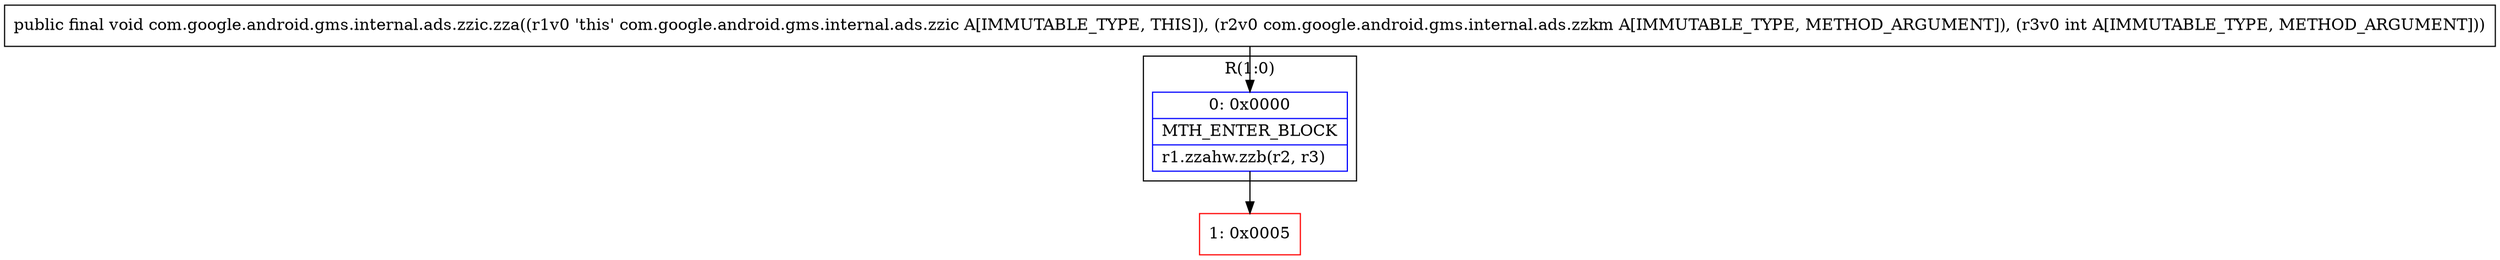 digraph "CFG forcom.google.android.gms.internal.ads.zzic.zza(Lcom\/google\/android\/gms\/internal\/ads\/zzkm;I)V" {
subgraph cluster_Region_672098639 {
label = "R(1:0)";
node [shape=record,color=blue];
Node_0 [shape=record,label="{0\:\ 0x0000|MTH_ENTER_BLOCK\l|r1.zzahw.zzb(r2, r3)\l}"];
}
Node_1 [shape=record,color=red,label="{1\:\ 0x0005}"];
MethodNode[shape=record,label="{public final void com.google.android.gms.internal.ads.zzic.zza((r1v0 'this' com.google.android.gms.internal.ads.zzic A[IMMUTABLE_TYPE, THIS]), (r2v0 com.google.android.gms.internal.ads.zzkm A[IMMUTABLE_TYPE, METHOD_ARGUMENT]), (r3v0 int A[IMMUTABLE_TYPE, METHOD_ARGUMENT])) }"];
MethodNode -> Node_0;
Node_0 -> Node_1;
}

